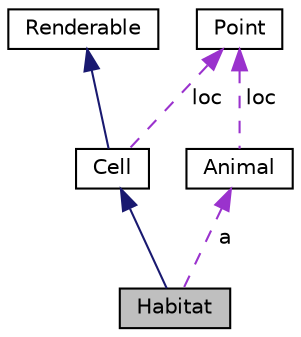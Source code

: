 digraph "Habitat"
{
  edge [fontname="Helvetica",fontsize="10",labelfontname="Helvetica",labelfontsize="10"];
  node [fontname="Helvetica",fontsize="10",shape=record];
  Node1 [label="Habitat",height=0.2,width=0.4,color="black", fillcolor="grey75", style="filled", fontcolor="black"];
  Node2 -> Node1 [dir="back",color="midnightblue",fontsize="10",style="solid",fontname="Helvetica"];
  Node2 [label="Cell",height=0.2,width=0.4,color="black", fillcolor="white", style="filled",URL="$classCell.html"];
  Node3 -> Node2 [dir="back",color="midnightblue",fontsize="10",style="solid",fontname="Helvetica"];
  Node3 [label="Renderable",height=0.2,width=0.4,color="black", fillcolor="white", style="filled",URL="$classRenderable.html"];
  Node4 -> Node2 [dir="back",color="darkorchid3",fontsize="10",style="dashed",label=" loc" ,fontname="Helvetica"];
  Node4 [label="Point",height=0.2,width=0.4,color="black", fillcolor="white", style="filled",URL="$classPoint.html"];
  Node5 -> Node1 [dir="back",color="darkorchid3",fontsize="10",style="dashed",label=" a" ,fontname="Helvetica"];
  Node5 [label="Animal",height=0.2,width=0.4,color="black", fillcolor="white", style="filled",URL="$classAnimal.html"];
  Node4 -> Node5 [dir="back",color="darkorchid3",fontsize="10",style="dashed",label=" loc" ,fontname="Helvetica"];
}
